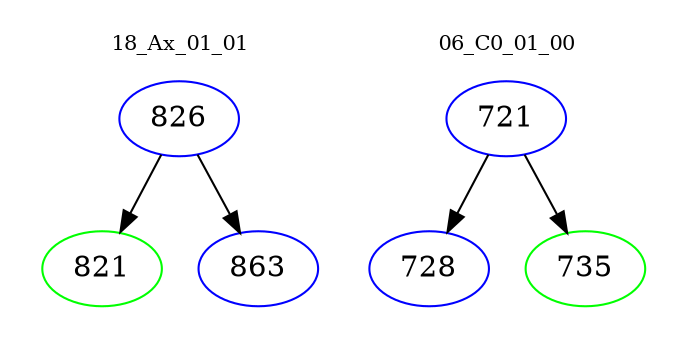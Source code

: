 digraph{
subgraph cluster_0 {
color = white
label = "18_Ax_01_01";
fontsize=10;
T0_826 [label="826", color="blue"]
T0_826 -> T0_821 [color="black"]
T0_821 [label="821", color="green"]
T0_826 -> T0_863 [color="black"]
T0_863 [label="863", color="blue"]
}
subgraph cluster_1 {
color = white
label = "06_C0_01_00";
fontsize=10;
T1_721 [label="721", color="blue"]
T1_721 -> T1_728 [color="black"]
T1_728 [label="728", color="blue"]
T1_721 -> T1_735 [color="black"]
T1_735 [label="735", color="green"]
}
}

